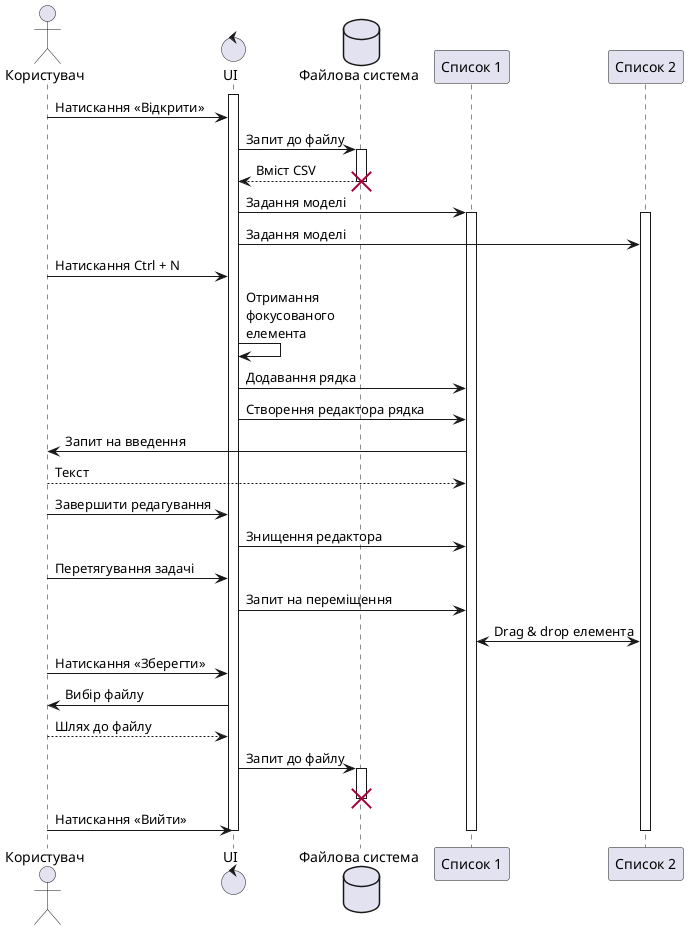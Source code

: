 @startuml
actor "Користувач" as User
control UI
database "Файлова система" as FS
participant "Список 1" as List1
participant "Список 2" as List2

activate UI
User -> UI : Натискання «Відкрити»
UI -> FS : Запит до файлу
activate FS
FS --> UI : Вміст CSV
destroy FS
UI -> List1 : Задання моделі
activate List1
activate List2
UI -> List2 : Задання моделі
User -> UI : Натискання Ctrl + N
UI -> UI : Отримання\nфокусованого\nелемента
UI -> List1 : Додавання рядка
UI -> List1 : Створення редактора рядка
List1 -> User : Запит на введення
User --> List1 : Текст
User -> UI : Завершити редагування
UI -> List1 : Знищення редактора
User -> UI : Перетягування задачі
UI -> List1 : Запит на переміщення
List1 <-> List2 : Drag & drop елемента
User -> UI : Натискання «Зберегти»
UI -> User : Вибір файлу
User --> UI : Шлях до файлу
UI -> FS : Запит до файлу
activate FS
destroy FS
User -> UI : Натискання «Вийти»
deactivate List1
deactivate List2
deactivate UI
@enduml
